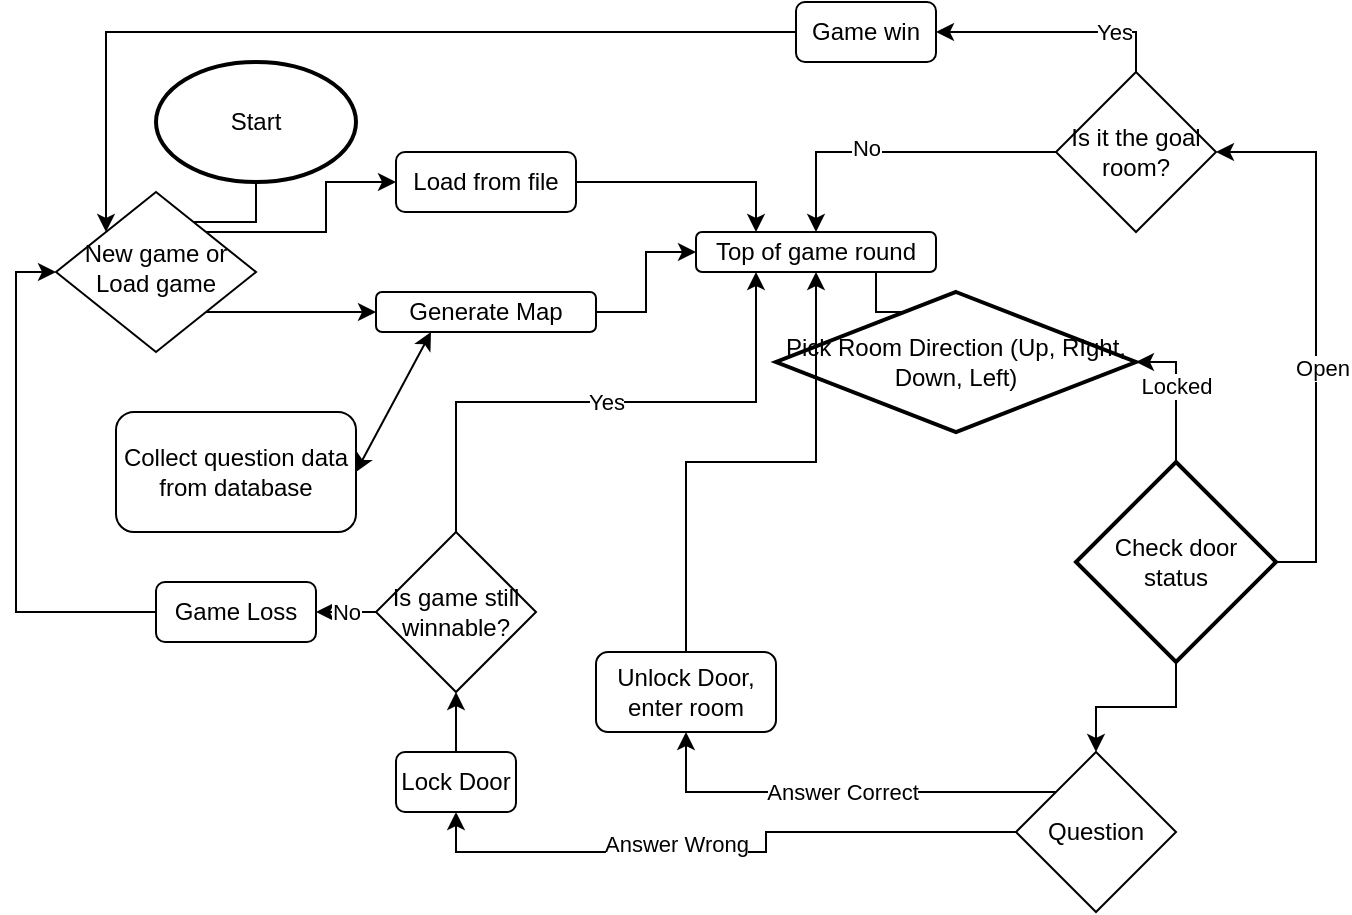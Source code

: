 <mxfile version="13.10.0" type="github">
  <diagram id="C5RBs43oDa-KdzZeNtuy" name="Page-1">
    <mxGraphModel dx="1038" dy="617" grid="1" gridSize="10" guides="1" tooltips="1" connect="1" arrows="1" fold="1" page="1" pageScale="1" pageWidth="827" pageHeight="1169" math="0" shadow="0">
      <root>
        <mxCell id="WIyWlLk6GJQsqaUBKTNV-0" />
        <mxCell id="WIyWlLk6GJQsqaUBKTNV-1" parent="WIyWlLk6GJQsqaUBKTNV-0" />
        <mxCell id="WIyWlLk6GJQsqaUBKTNV-2" value="" style="rounded=0;html=1;jettySize=auto;orthogonalLoop=1;fontSize=11;endArrow=block;endFill=0;endSize=8;strokeWidth=1;shadow=0;labelBackgroundColor=none;edgeStyle=orthogonalEdgeStyle;" parent="WIyWlLk6GJQsqaUBKTNV-1" source="eqVt8OM183zsTdJXWkha-23" target="WIyWlLk6GJQsqaUBKTNV-6" edge="1">
          <mxGeometry relative="1" as="geometry">
            <mxPoint x="220" y="120" as="sourcePoint" />
          </mxGeometry>
        </mxCell>
        <mxCell id="eqVt8OM183zsTdJXWkha-13" style="edgeStyle=orthogonalEdgeStyle;rounded=0;orthogonalLoop=1;jettySize=auto;html=1;exitX=1;exitY=0;exitDx=0;exitDy=0;entryX=0;entryY=0.5;entryDx=0;entryDy=0;" edge="1" parent="WIyWlLk6GJQsqaUBKTNV-1" source="WIyWlLk6GJQsqaUBKTNV-6" target="eqVt8OM183zsTdJXWkha-0">
          <mxGeometry relative="1" as="geometry" />
        </mxCell>
        <mxCell id="eqVt8OM183zsTdJXWkha-15" style="edgeStyle=orthogonalEdgeStyle;rounded=0;orthogonalLoop=1;jettySize=auto;html=1;exitX=1;exitY=1;exitDx=0;exitDy=0;entryX=0;entryY=0.5;entryDx=0;entryDy=0;" edge="1" parent="WIyWlLk6GJQsqaUBKTNV-1" source="WIyWlLk6GJQsqaUBKTNV-6" target="WIyWlLk6GJQsqaUBKTNV-7">
          <mxGeometry relative="1" as="geometry" />
        </mxCell>
        <mxCell id="WIyWlLk6GJQsqaUBKTNV-6" value="New game or Load game" style="rhombus;whiteSpace=wrap;html=1;shadow=0;fontFamily=Helvetica;fontSize=12;align=center;strokeWidth=1;spacing=6;spacingTop=-4;" parent="WIyWlLk6GJQsqaUBKTNV-1" vertex="1">
          <mxGeometry x="170" y="170" width="100" height="80" as="geometry" />
        </mxCell>
        <mxCell id="eqVt8OM183zsTdJXWkha-19" style="edgeStyle=orthogonalEdgeStyle;rounded=0;orthogonalLoop=1;jettySize=auto;html=1;exitX=1;exitY=0.5;exitDx=0;exitDy=0;entryX=0;entryY=0.5;entryDx=0;entryDy=0;" edge="1" parent="WIyWlLk6GJQsqaUBKTNV-1" source="WIyWlLk6GJQsqaUBKTNV-7" target="eqVt8OM183zsTdJXWkha-9">
          <mxGeometry relative="1" as="geometry" />
        </mxCell>
        <mxCell id="WIyWlLk6GJQsqaUBKTNV-7" value="Generate Map" style="rounded=1;whiteSpace=wrap;html=1;fontSize=12;glass=0;strokeWidth=1;shadow=0;" parent="WIyWlLk6GJQsqaUBKTNV-1" vertex="1">
          <mxGeometry x="330" y="220" width="110" height="20" as="geometry" />
        </mxCell>
        <mxCell id="eqVt8OM183zsTdJXWkha-17" style="edgeStyle=orthogonalEdgeStyle;rounded=0;orthogonalLoop=1;jettySize=auto;html=1;exitX=1;exitY=0.5;exitDx=0;exitDy=0;entryX=0.25;entryY=0;entryDx=0;entryDy=0;" edge="1" parent="WIyWlLk6GJQsqaUBKTNV-1" source="eqVt8OM183zsTdJXWkha-0" target="eqVt8OM183zsTdJXWkha-9">
          <mxGeometry relative="1" as="geometry" />
        </mxCell>
        <mxCell id="eqVt8OM183zsTdJXWkha-0" value="Load from file" style="rounded=1;whiteSpace=wrap;html=1;" vertex="1" parent="WIyWlLk6GJQsqaUBKTNV-1">
          <mxGeometry x="340" y="150" width="90" height="30" as="geometry" />
        </mxCell>
        <mxCell id="eqVt8OM183zsTdJXWkha-11" style="edgeStyle=orthogonalEdgeStyle;rounded=0;orthogonalLoop=1;jettySize=auto;html=1;exitX=0.75;exitY=1;exitDx=0;exitDy=0;entryX=0.5;entryY=0;entryDx=0;entryDy=0;entryPerimeter=0;" edge="1" parent="WIyWlLk6GJQsqaUBKTNV-1" source="eqVt8OM183zsTdJXWkha-9" target="eqVt8OM183zsTdJXWkha-25">
          <mxGeometry relative="1" as="geometry">
            <mxPoint x="550" y="260" as="targetPoint" />
          </mxGeometry>
        </mxCell>
        <mxCell id="eqVt8OM183zsTdJXWkha-9" value="Top of game round" style="rounded=1;whiteSpace=wrap;html=1;" vertex="1" parent="WIyWlLk6GJQsqaUBKTNV-1">
          <mxGeometry x="490" y="190" width="120" height="20" as="geometry" />
        </mxCell>
        <mxCell id="eqVt8OM183zsTdJXWkha-12" style="edgeStyle=orthogonalEdgeStyle;rounded=0;orthogonalLoop=1;jettySize=auto;html=1;exitX=0.5;exitY=1;exitDx=0;exitDy=0;" edge="1" parent="WIyWlLk6GJQsqaUBKTNV-1" source="WIyWlLk6GJQsqaUBKTNV-6" target="WIyWlLk6GJQsqaUBKTNV-6">
          <mxGeometry relative="1" as="geometry" />
        </mxCell>
        <mxCell id="eqVt8OM183zsTdJXWkha-23" value="Start" style="strokeWidth=2;html=1;shape=mxgraph.flowchart.start_1;whiteSpace=wrap;" vertex="1" parent="WIyWlLk6GJQsqaUBKTNV-1">
          <mxGeometry x="220" y="105" width="100" height="60" as="geometry" />
        </mxCell>
        <mxCell id="eqVt8OM183zsTdJXWkha-25" value="&lt;span&gt;Pick Room Direction (Up, RIght, Down, Left)&lt;/span&gt;" style="strokeWidth=2;html=1;shape=mxgraph.flowchart.decision;whiteSpace=wrap;" vertex="1" parent="WIyWlLk6GJQsqaUBKTNV-1">
          <mxGeometry x="530" y="220" width="180" height="70" as="geometry" />
        </mxCell>
        <mxCell id="eqVt8OM183zsTdJXWkha-29" style="edgeStyle=orthogonalEdgeStyle;rounded=0;orthogonalLoop=1;jettySize=auto;html=1;exitX=1;exitY=0.5;exitDx=0;exitDy=0;exitPerimeter=0;entryX=1;entryY=0.5;entryDx=0;entryDy=0;" edge="1" parent="WIyWlLk6GJQsqaUBKTNV-1" source="eqVt8OM183zsTdJXWkha-27" target="eqVt8OM183zsTdJXWkha-51">
          <mxGeometry relative="1" as="geometry" />
        </mxCell>
        <mxCell id="eqVt8OM183zsTdJXWkha-30" value="Open" style="edgeLabel;html=1;align=center;verticalAlign=middle;resizable=0;points=[];" vertex="1" connectable="0" parent="eqVt8OM183zsTdJXWkha-29">
          <mxGeometry x="-0.144" y="-3" relative="1" as="geometry">
            <mxPoint as="offset" />
          </mxGeometry>
        </mxCell>
        <mxCell id="eqVt8OM183zsTdJXWkha-31" style="edgeStyle=orthogonalEdgeStyle;rounded=0;orthogonalLoop=1;jettySize=auto;html=1;exitX=0.5;exitY=0;exitDx=0;exitDy=0;exitPerimeter=0;entryX=1;entryY=0.5;entryDx=0;entryDy=0;entryPerimeter=0;" edge="1" parent="WIyWlLk6GJQsqaUBKTNV-1" source="eqVt8OM183zsTdJXWkha-27" target="eqVt8OM183zsTdJXWkha-25">
          <mxGeometry relative="1" as="geometry" />
        </mxCell>
        <mxCell id="eqVt8OM183zsTdJXWkha-32" value="Locked" style="edgeLabel;html=1;align=center;verticalAlign=middle;resizable=0;points=[];" vertex="1" connectable="0" parent="eqVt8OM183zsTdJXWkha-31">
          <mxGeometry x="0.095" relative="1" as="geometry">
            <mxPoint as="offset" />
          </mxGeometry>
        </mxCell>
        <mxCell id="eqVt8OM183zsTdJXWkha-35" style="edgeStyle=orthogonalEdgeStyle;rounded=0;orthogonalLoop=1;jettySize=auto;html=1;exitX=0.5;exitY=1;exitDx=0;exitDy=0;exitPerimeter=0;entryX=0.5;entryY=0;entryDx=0;entryDy=0;" edge="1" parent="WIyWlLk6GJQsqaUBKTNV-1" source="eqVt8OM183zsTdJXWkha-27" target="eqVt8OM183zsTdJXWkha-34">
          <mxGeometry relative="1" as="geometry" />
        </mxCell>
        <mxCell id="eqVt8OM183zsTdJXWkha-27" value="Check door&lt;br&gt;status" style="strokeWidth=2;html=1;shape=mxgraph.flowchart.decision;whiteSpace=wrap;" vertex="1" parent="WIyWlLk6GJQsqaUBKTNV-1">
          <mxGeometry x="680" y="305" width="100" height="100" as="geometry" />
        </mxCell>
        <mxCell id="eqVt8OM183zsTdJXWkha-37" style="edgeStyle=orthogonalEdgeStyle;rounded=0;orthogonalLoop=1;jettySize=auto;html=1;exitX=0;exitY=0.5;exitDx=0;exitDy=0;entryX=0.5;entryY=1;entryDx=0;entryDy=0;" edge="1" parent="WIyWlLk6GJQsqaUBKTNV-1" source="eqVt8OM183zsTdJXWkha-34" target="eqVt8OM183zsTdJXWkha-36">
          <mxGeometry relative="1" as="geometry">
            <mxPoint x="370" y="490" as="targetPoint" />
          </mxGeometry>
        </mxCell>
        <mxCell id="eqVt8OM183zsTdJXWkha-38" value="Answer Wrong" style="edgeLabel;html=1;align=center;verticalAlign=middle;resizable=0;points=[];" vertex="1" connectable="0" parent="eqVt8OM183zsTdJXWkha-37">
          <mxGeometry x="0.163" y="-4" relative="1" as="geometry">
            <mxPoint as="offset" />
          </mxGeometry>
        </mxCell>
        <mxCell id="eqVt8OM183zsTdJXWkha-41" value="Answer Correct" style="edgeStyle=orthogonalEdgeStyle;rounded=0;orthogonalLoop=1;jettySize=auto;html=1;exitX=0;exitY=0;exitDx=0;exitDy=0;entryX=0.5;entryY=1;entryDx=0;entryDy=0;" edge="1" parent="WIyWlLk6GJQsqaUBKTNV-1" source="eqVt8OM183zsTdJXWkha-34" target="eqVt8OM183zsTdJXWkha-40">
          <mxGeometry relative="1" as="geometry" />
        </mxCell>
        <mxCell id="eqVt8OM183zsTdJXWkha-34" value="Question" style="rhombus;whiteSpace=wrap;html=1;" vertex="1" parent="WIyWlLk6GJQsqaUBKTNV-1">
          <mxGeometry x="650" y="450" width="80" height="80" as="geometry" />
        </mxCell>
        <mxCell id="eqVt8OM183zsTdJXWkha-60" style="edgeStyle=orthogonalEdgeStyle;rounded=0;orthogonalLoop=1;jettySize=auto;html=1;exitX=0.5;exitY=0;exitDx=0;exitDy=0;entryX=0.5;entryY=1;entryDx=0;entryDy=0;" edge="1" parent="WIyWlLk6GJQsqaUBKTNV-1" source="eqVt8OM183zsTdJXWkha-36" target="eqVt8OM183zsTdJXWkha-57">
          <mxGeometry relative="1" as="geometry" />
        </mxCell>
        <mxCell id="eqVt8OM183zsTdJXWkha-36" value="Lock Door" style="rounded=1;whiteSpace=wrap;html=1;" vertex="1" parent="WIyWlLk6GJQsqaUBKTNV-1">
          <mxGeometry x="340" y="450" width="60" height="30" as="geometry" />
        </mxCell>
        <mxCell id="eqVt8OM183zsTdJXWkha-42" style="edgeStyle=orthogonalEdgeStyle;rounded=0;orthogonalLoop=1;jettySize=auto;html=1;exitX=0.5;exitY=0;exitDx=0;exitDy=0;entryX=0.5;entryY=1;entryDx=0;entryDy=0;" edge="1" parent="WIyWlLk6GJQsqaUBKTNV-1" source="eqVt8OM183zsTdJXWkha-40" target="eqVt8OM183zsTdJXWkha-9">
          <mxGeometry relative="1" as="geometry" />
        </mxCell>
        <mxCell id="eqVt8OM183zsTdJXWkha-40" value="Unlock Door,&lt;br&gt;enter room" style="rounded=1;whiteSpace=wrap;html=1;" vertex="1" parent="WIyWlLk6GJQsqaUBKTNV-1">
          <mxGeometry x="440" y="400" width="90" height="40" as="geometry" />
        </mxCell>
        <mxCell id="eqVt8OM183zsTdJXWkha-65" style="edgeStyle=orthogonalEdgeStyle;rounded=0;orthogonalLoop=1;jettySize=auto;html=1;exitX=0;exitY=0.5;exitDx=0;exitDy=0;entryX=0;entryY=0;entryDx=0;entryDy=0;" edge="1" parent="WIyWlLk6GJQsqaUBKTNV-1" source="eqVt8OM183zsTdJXWkha-44" target="WIyWlLk6GJQsqaUBKTNV-6">
          <mxGeometry relative="1" as="geometry" />
        </mxCell>
        <mxCell id="eqVt8OM183zsTdJXWkha-44" value="Game win" style="rounded=1;whiteSpace=wrap;html=1;" vertex="1" parent="WIyWlLk6GJQsqaUBKTNV-1">
          <mxGeometry x="540" y="75" width="70" height="30" as="geometry" />
        </mxCell>
        <mxCell id="eqVt8OM183zsTdJXWkha-52" style="edgeStyle=orthogonalEdgeStyle;rounded=0;orthogonalLoop=1;jettySize=auto;html=1;exitX=0;exitY=0.5;exitDx=0;exitDy=0;entryX=0.5;entryY=0;entryDx=0;entryDy=0;" edge="1" parent="WIyWlLk6GJQsqaUBKTNV-1" source="eqVt8OM183zsTdJXWkha-51" target="eqVt8OM183zsTdJXWkha-9">
          <mxGeometry relative="1" as="geometry" />
        </mxCell>
        <mxCell id="eqVt8OM183zsTdJXWkha-53" value="No" style="edgeLabel;html=1;align=center;verticalAlign=middle;resizable=0;points=[];" vertex="1" connectable="0" parent="eqVt8OM183zsTdJXWkha-52">
          <mxGeometry x="0.19" y="-2" relative="1" as="geometry">
            <mxPoint as="offset" />
          </mxGeometry>
        </mxCell>
        <mxCell id="eqVt8OM183zsTdJXWkha-54" style="edgeStyle=orthogonalEdgeStyle;rounded=0;orthogonalLoop=1;jettySize=auto;html=1;exitX=0.5;exitY=0;exitDx=0;exitDy=0;entryX=1;entryY=0.5;entryDx=0;entryDy=0;" edge="1" parent="WIyWlLk6GJQsqaUBKTNV-1" source="eqVt8OM183zsTdJXWkha-51" target="eqVt8OM183zsTdJXWkha-44">
          <mxGeometry relative="1" as="geometry" />
        </mxCell>
        <mxCell id="eqVt8OM183zsTdJXWkha-55" value="Yes" style="edgeLabel;html=1;align=center;verticalAlign=middle;resizable=0;points=[];" vertex="1" connectable="0" parent="eqVt8OM183zsTdJXWkha-54">
          <mxGeometry x="-0.48" relative="1" as="geometry">
            <mxPoint as="offset" />
          </mxGeometry>
        </mxCell>
        <mxCell id="eqVt8OM183zsTdJXWkha-51" value="Is it the goal room?" style="rhombus;whiteSpace=wrap;html=1;" vertex="1" parent="WIyWlLk6GJQsqaUBKTNV-1">
          <mxGeometry x="670" y="110" width="80" height="80" as="geometry" />
        </mxCell>
        <mxCell id="eqVt8OM183zsTdJXWkha-62" value="No" style="edgeStyle=orthogonalEdgeStyle;rounded=0;orthogonalLoop=1;jettySize=auto;html=1;exitX=0;exitY=0.5;exitDx=0;exitDy=0;entryX=1;entryY=0.5;entryDx=0;entryDy=0;" edge="1" parent="WIyWlLk6GJQsqaUBKTNV-1" source="eqVt8OM183zsTdJXWkha-57" target="eqVt8OM183zsTdJXWkha-61">
          <mxGeometry relative="1" as="geometry" />
        </mxCell>
        <mxCell id="eqVt8OM183zsTdJXWkha-63" value="Yes" style="edgeStyle=orthogonalEdgeStyle;rounded=0;orthogonalLoop=1;jettySize=auto;html=1;exitX=0.5;exitY=0;exitDx=0;exitDy=0;entryX=0.25;entryY=1;entryDx=0;entryDy=0;" edge="1" parent="WIyWlLk6GJQsqaUBKTNV-1" source="eqVt8OM183zsTdJXWkha-57" target="eqVt8OM183zsTdJXWkha-9">
          <mxGeometry relative="1" as="geometry" />
        </mxCell>
        <mxCell id="eqVt8OM183zsTdJXWkha-57" value="Is game still winnable?" style="rhombus;whiteSpace=wrap;html=1;" vertex="1" parent="WIyWlLk6GJQsqaUBKTNV-1">
          <mxGeometry x="330" y="340" width="80" height="80" as="geometry" />
        </mxCell>
        <mxCell id="eqVt8OM183zsTdJXWkha-64" style="edgeStyle=orthogonalEdgeStyle;rounded=0;orthogonalLoop=1;jettySize=auto;html=1;exitX=0;exitY=0.5;exitDx=0;exitDy=0;entryX=0;entryY=0.5;entryDx=0;entryDy=0;" edge="1" parent="WIyWlLk6GJQsqaUBKTNV-1" source="eqVt8OM183zsTdJXWkha-61" target="WIyWlLk6GJQsqaUBKTNV-6">
          <mxGeometry relative="1" as="geometry" />
        </mxCell>
        <mxCell id="eqVt8OM183zsTdJXWkha-61" value="Game Loss" style="rounded=1;whiteSpace=wrap;html=1;" vertex="1" parent="WIyWlLk6GJQsqaUBKTNV-1">
          <mxGeometry x="220" y="365" width="80" height="30" as="geometry" />
        </mxCell>
        <mxCell id="eqVt8OM183zsTdJXWkha-66" value="Collect question data from database" style="rounded=1;whiteSpace=wrap;html=1;" vertex="1" parent="WIyWlLk6GJQsqaUBKTNV-1">
          <mxGeometry x="200" y="280" width="120" height="60" as="geometry" />
        </mxCell>
        <mxCell id="eqVt8OM183zsTdJXWkha-67" value="" style="endArrow=classic;startArrow=classic;html=1;entryX=0.25;entryY=1;entryDx=0;entryDy=0;exitX=1;exitY=0.5;exitDx=0;exitDy=0;" edge="1" parent="WIyWlLk6GJQsqaUBKTNV-1" source="eqVt8OM183zsTdJXWkha-66" target="WIyWlLk6GJQsqaUBKTNV-7">
          <mxGeometry width="50" height="50" relative="1" as="geometry">
            <mxPoint x="320" y="305" as="sourcePoint" />
            <mxPoint x="370" y="255" as="targetPoint" />
          </mxGeometry>
        </mxCell>
      </root>
    </mxGraphModel>
  </diagram>
</mxfile>
